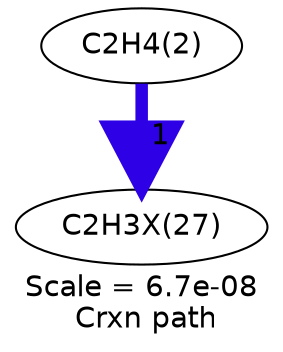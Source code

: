 digraph reaction_paths {
center=1;
s5 -> s28[fontname="Helvetica", style="setlinewidth(6)", arrowsize=3, color="0.7, 1.5, 0.9"
, label=" 1"];
s5 [ fontname="Helvetica", label="C2H4(2)"];
s28 [ fontname="Helvetica", label="C2H3X(27)"];
 label = "Scale = 6.7e-08\l Crxn path";
 fontname = "Helvetica";
}
